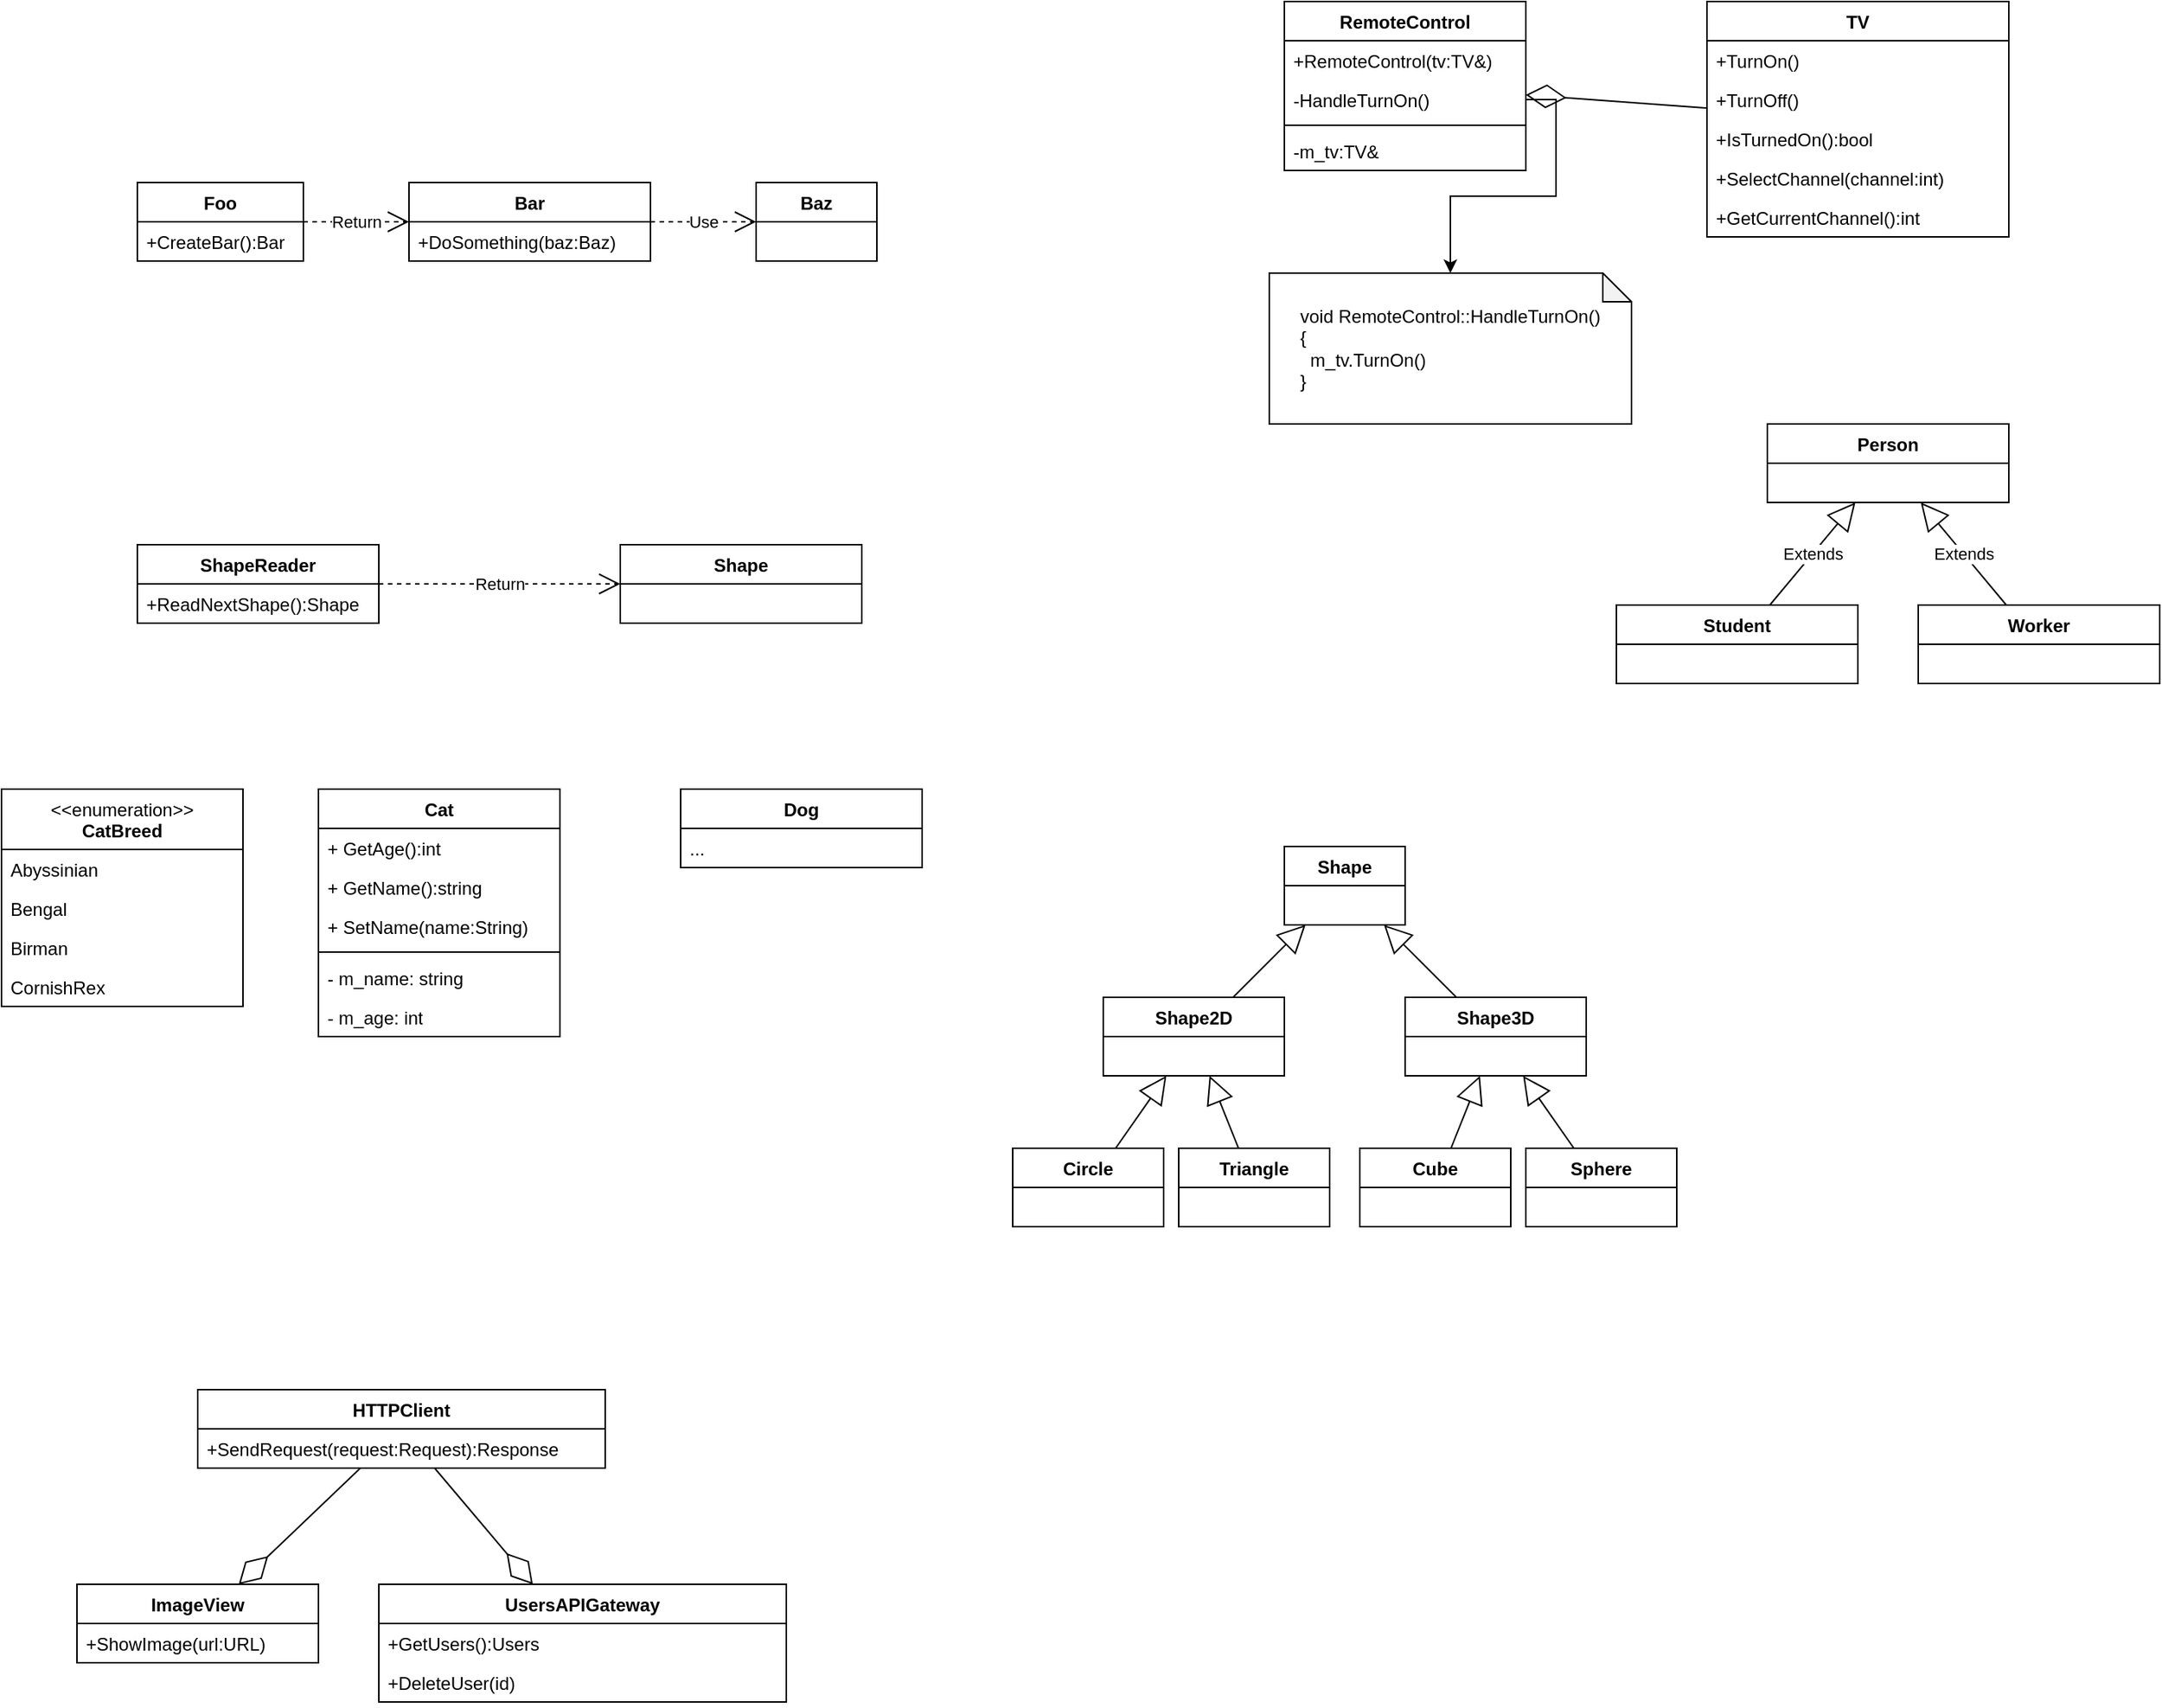 <mxfile version="24.2.5" type="device">
  <diagram id="yN4uamWbjuZGDqm8cbg6" name="Страница 1">
    <mxGraphModel dx="2074" dy="734" grid="1" gridSize="10" guides="1" tooltips="1" connect="1" arrows="1" fold="1" page="1" pageScale="1" pageWidth="827" pageHeight="1169" math="0" shadow="0">
      <root>
        <mxCell id="0" />
        <mxCell id="1" parent="0" />
        <mxCell id="LEEe3PYRZzJLNCYXb-5_-1" value="TV" style="swimlane;fontStyle=1;align=center;verticalAlign=top;childLayout=stackLayout;horizontal=1;startSize=26;horizontalStack=0;resizeParent=1;resizeParentMax=0;resizeLast=0;collapsible=1;marginBottom=0;" parent="1" vertex="1">
          <mxGeometry x="360" y="120" width="200" height="156" as="geometry" />
        </mxCell>
        <mxCell id="LEEe3PYRZzJLNCYXb-5_-7" value="+TurnOn()" style="text;strokeColor=none;fillColor=none;align=left;verticalAlign=top;spacingLeft=4;spacingRight=4;overflow=hidden;rotatable=0;points=[[0,0.5],[1,0.5]];portConstraint=eastwest;" parent="LEEe3PYRZzJLNCYXb-5_-1" vertex="1">
          <mxGeometry y="26" width="200" height="26" as="geometry" />
        </mxCell>
        <mxCell id="LEEe3PYRZzJLNCYXb-5_-8" value="+TurnOff()" style="text;strokeColor=none;fillColor=none;align=left;verticalAlign=top;spacingLeft=4;spacingRight=4;overflow=hidden;rotatable=0;points=[[0,0.5],[1,0.5]];portConstraint=eastwest;" parent="LEEe3PYRZzJLNCYXb-5_-1" vertex="1">
          <mxGeometry y="52" width="200" height="26" as="geometry" />
        </mxCell>
        <mxCell id="LEEe3PYRZzJLNCYXb-5_-9" value="+IsTurnedOn():bool" style="text;strokeColor=none;fillColor=none;align=left;verticalAlign=top;spacingLeft=4;spacingRight=4;overflow=hidden;rotatable=0;points=[[0,0.5],[1,0.5]];portConstraint=eastwest;" parent="LEEe3PYRZzJLNCYXb-5_-1" vertex="1">
          <mxGeometry y="78" width="200" height="26" as="geometry" />
        </mxCell>
        <mxCell id="LEEe3PYRZzJLNCYXb-5_-10" value="+SelectChannel(channel:int)" style="text;strokeColor=none;fillColor=none;align=left;verticalAlign=top;spacingLeft=4;spacingRight=4;overflow=hidden;rotatable=0;points=[[0,0.5],[1,0.5]];portConstraint=eastwest;" parent="LEEe3PYRZzJLNCYXb-5_-1" vertex="1">
          <mxGeometry y="104" width="200" height="26" as="geometry" />
        </mxCell>
        <mxCell id="LEEe3PYRZzJLNCYXb-5_-11" value="+GetCurrentChannel():int" style="text;strokeColor=none;fillColor=none;align=left;verticalAlign=top;spacingLeft=4;spacingRight=4;overflow=hidden;rotatable=0;points=[[0,0.5],[1,0.5]];portConstraint=eastwest;" parent="LEEe3PYRZzJLNCYXb-5_-1" vertex="1">
          <mxGeometry y="130" width="200" height="26" as="geometry" />
        </mxCell>
        <mxCell id="LEEe3PYRZzJLNCYXb-5_-5" value="RemoteControl" style="swimlane;fontStyle=1;align=center;verticalAlign=top;childLayout=stackLayout;horizontal=1;startSize=26;horizontalStack=0;resizeParent=1;resizeParentMax=0;resizeLast=0;collapsible=1;marginBottom=0;" parent="1" vertex="1">
          <mxGeometry x="80" y="120" width="160" height="112" as="geometry" />
        </mxCell>
        <mxCell id="LEEe3PYRZzJLNCYXb-5_-12" value="+RemoteControl(tv:TV&amp;)" style="text;strokeColor=none;fillColor=none;align=left;verticalAlign=top;spacingLeft=4;spacingRight=4;overflow=hidden;rotatable=0;points=[[0,0.5],[1,0.5]];portConstraint=eastwest;" parent="LEEe3PYRZzJLNCYXb-5_-5" vertex="1">
          <mxGeometry y="26" width="160" height="26" as="geometry" />
        </mxCell>
        <mxCell id="LEEe3PYRZzJLNCYXb-5_-15" value="-HandleTurnOn()" style="text;strokeColor=none;fillColor=none;align=left;verticalAlign=top;spacingLeft=4;spacingRight=4;overflow=hidden;rotatable=0;points=[[0,0.5],[1,0.5]];portConstraint=eastwest;" parent="LEEe3PYRZzJLNCYXb-5_-5" vertex="1">
          <mxGeometry y="52" width="160" height="26" as="geometry" />
        </mxCell>
        <mxCell id="LEEe3PYRZzJLNCYXb-5_-13" value="" style="line;strokeWidth=1;fillColor=none;align=left;verticalAlign=middle;spacingTop=-1;spacingLeft=3;spacingRight=3;rotatable=0;labelPosition=right;points=[];portConstraint=eastwest;" parent="LEEe3PYRZzJLNCYXb-5_-5" vertex="1">
          <mxGeometry y="78" width="160" height="8" as="geometry" />
        </mxCell>
        <mxCell id="LEEe3PYRZzJLNCYXb-5_-6" value="-m_tv:TV&amp;" style="text;strokeColor=none;fillColor=none;align=left;verticalAlign=top;spacingLeft=4;spacingRight=4;overflow=hidden;rotatable=0;points=[[0,0.5],[1,0.5]];portConstraint=eastwest;" parent="LEEe3PYRZzJLNCYXb-5_-5" vertex="1">
          <mxGeometry y="86" width="160" height="26" as="geometry" />
        </mxCell>
        <mxCell id="LEEe3PYRZzJLNCYXb-5_-14" value="" style="endArrow=diamondThin;endFill=0;endSize=24;html=1;" parent="1" source="LEEe3PYRZzJLNCYXb-5_-1" target="LEEe3PYRZzJLNCYXb-5_-5" edge="1">
          <mxGeometry width="160" relative="1" as="geometry">
            <mxPoint x="50" y="410" as="sourcePoint" />
            <mxPoint x="210" y="410" as="targetPoint" />
          </mxGeometry>
        </mxCell>
        <mxCell id="LEEe3PYRZzJLNCYXb-5_-17" value="&lt;div style=&quot;text-align: left&quot;&gt;&lt;span&gt;void RemoteControl::HandleTurnOn()&lt;/span&gt;&lt;/div&gt;&lt;div style=&quot;text-align: left&quot;&gt;&lt;span&gt;{&lt;/span&gt;&lt;/div&gt;&lt;div style=&quot;text-align: left&quot;&gt;&lt;span&gt;&amp;nbsp; m_tv.TurnOn()&lt;/span&gt;&lt;/div&gt;&lt;div style=&quot;text-align: left&quot;&gt;&lt;span&gt;}&lt;/span&gt;&lt;/div&gt;" style="shape=note;whiteSpace=wrap;html=1;backgroundOutline=1;darkOpacity=0.05;size=19;" parent="1" vertex="1">
          <mxGeometry x="70" y="300" width="240" height="100" as="geometry" />
        </mxCell>
        <mxCell id="LEEe3PYRZzJLNCYXb-5_-18" style="edgeStyle=orthogonalEdgeStyle;rounded=0;orthogonalLoop=1;jettySize=auto;html=1;" parent="1" source="LEEe3PYRZzJLNCYXb-5_-15" target="LEEe3PYRZzJLNCYXb-5_-17" edge="1">
          <mxGeometry relative="1" as="geometry" />
        </mxCell>
        <mxCell id="s31DPwUx9RCKBZJJSV05-1" value="Person" style="swimlane;fontStyle=1;align=center;verticalAlign=top;childLayout=stackLayout;horizontal=1;startSize=26;horizontalStack=0;resizeParent=1;resizeParentMax=0;resizeLast=0;collapsible=1;marginBottom=0;" parent="1" vertex="1">
          <mxGeometry x="400" y="400" width="160" height="52" as="geometry" />
        </mxCell>
        <mxCell id="s31DPwUx9RCKBZJJSV05-5" value="Student" style="swimlane;fontStyle=1;align=center;verticalAlign=top;childLayout=stackLayout;horizontal=1;startSize=26;horizontalStack=0;resizeParent=1;resizeParentMax=0;resizeLast=0;collapsible=1;marginBottom=0;" parent="1" vertex="1">
          <mxGeometry x="300" y="520" width="160" height="52" as="geometry" />
        </mxCell>
        <mxCell id="s31DPwUx9RCKBZJJSV05-6" value="Worker" style="swimlane;fontStyle=1;align=center;verticalAlign=top;childLayout=stackLayout;horizontal=1;startSize=26;horizontalStack=0;resizeParent=1;resizeParentMax=0;resizeLast=0;collapsible=1;marginBottom=0;" parent="1" vertex="1">
          <mxGeometry x="500" y="520" width="160" height="52" as="geometry" />
        </mxCell>
        <mxCell id="s31DPwUx9RCKBZJJSV05-7" value="Extends" style="endArrow=block;endSize=16;endFill=0;html=1;" parent="1" source="s31DPwUx9RCKBZJJSV05-5" target="s31DPwUx9RCKBZJJSV05-1" edge="1">
          <mxGeometry width="160" relative="1" as="geometry">
            <mxPoint x="350" y="480" as="sourcePoint" />
            <mxPoint x="510" y="480" as="targetPoint" />
          </mxGeometry>
        </mxCell>
        <mxCell id="s31DPwUx9RCKBZJJSV05-8" value="Extends" style="endArrow=block;endSize=16;endFill=0;html=1;" parent="1" source="s31DPwUx9RCKBZJJSV05-6" target="s31DPwUx9RCKBZJJSV05-1" edge="1">
          <mxGeometry width="160" relative="1" as="geometry">
            <mxPoint x="350" y="480" as="sourcePoint" />
            <mxPoint x="510" y="480" as="targetPoint" />
          </mxGeometry>
        </mxCell>
        <mxCell id="s31DPwUx9RCKBZJJSV05-9" value="Shape" style="swimlane;fontStyle=1;align=center;verticalAlign=top;childLayout=stackLayout;horizontal=1;startSize=26;horizontalStack=0;resizeParent=1;resizeParentMax=0;resizeLast=0;collapsible=1;marginBottom=0;" parent="1" vertex="1">
          <mxGeometry x="80" y="680" width="80" height="52" as="geometry" />
        </mxCell>
        <mxCell id="s31DPwUx9RCKBZJJSV05-10" value="Shape2D" style="swimlane;fontStyle=1;align=center;verticalAlign=top;childLayout=stackLayout;horizontal=1;startSize=26;horizontalStack=0;resizeParent=1;resizeParentMax=0;resizeLast=0;collapsible=1;marginBottom=0;" parent="1" vertex="1">
          <mxGeometry x="-40" y="780" width="120" height="52" as="geometry" />
        </mxCell>
        <mxCell id="s31DPwUx9RCKBZJJSV05-11" value="Shape3D" style="swimlane;fontStyle=1;align=center;verticalAlign=top;childLayout=stackLayout;horizontal=1;startSize=26;horizontalStack=0;resizeParent=1;resizeParentMax=0;resizeLast=0;collapsible=1;marginBottom=0;" parent="1" vertex="1">
          <mxGeometry x="160" y="780" width="120" height="52" as="geometry" />
        </mxCell>
        <mxCell id="s31DPwUx9RCKBZJJSV05-12" value="Circle" style="swimlane;fontStyle=1;align=center;verticalAlign=top;childLayout=stackLayout;horizontal=1;startSize=26;horizontalStack=0;resizeParent=1;resizeParentMax=0;resizeLast=0;collapsible=1;marginBottom=0;" parent="1" vertex="1">
          <mxGeometry x="-100" y="880" width="100" height="52" as="geometry" />
        </mxCell>
        <mxCell id="s31DPwUx9RCKBZJJSV05-13" value="Triangle" style="swimlane;fontStyle=1;align=center;verticalAlign=top;childLayout=stackLayout;horizontal=1;startSize=26;horizontalStack=0;resizeParent=1;resizeParentMax=0;resizeLast=0;collapsible=1;marginBottom=0;" parent="1" vertex="1">
          <mxGeometry x="10" y="880" width="100" height="52" as="geometry" />
        </mxCell>
        <mxCell id="s31DPwUx9RCKBZJJSV05-14" value="Cube" style="swimlane;fontStyle=1;align=center;verticalAlign=top;childLayout=stackLayout;horizontal=1;startSize=26;horizontalStack=0;resizeParent=1;resizeParentMax=0;resizeLast=0;collapsible=1;marginBottom=0;" parent="1" vertex="1">
          <mxGeometry x="130" y="880" width="100" height="52" as="geometry" />
        </mxCell>
        <mxCell id="s31DPwUx9RCKBZJJSV05-15" value="Sphere" style="swimlane;fontStyle=1;align=center;verticalAlign=top;childLayout=stackLayout;horizontal=1;startSize=26;horizontalStack=0;resizeParent=1;resizeParentMax=0;resizeLast=0;collapsible=1;marginBottom=0;" parent="1" vertex="1">
          <mxGeometry x="240" y="880" width="100" height="52" as="geometry" />
        </mxCell>
        <mxCell id="s31DPwUx9RCKBZJJSV05-16" value="" style="endArrow=block;endSize=16;endFill=0;html=1;" parent="1" source="s31DPwUx9RCKBZJJSV05-10" target="s31DPwUx9RCKBZJJSV05-9" edge="1">
          <mxGeometry width="160" relative="1" as="geometry">
            <mxPoint y="750" as="sourcePoint" />
            <mxPoint x="160" y="750" as="targetPoint" />
          </mxGeometry>
        </mxCell>
        <mxCell id="s31DPwUx9RCKBZJJSV05-17" value="" style="endArrow=block;endSize=16;endFill=0;html=1;" parent="1" source="s31DPwUx9RCKBZJJSV05-11" target="s31DPwUx9RCKBZJJSV05-9" edge="1">
          <mxGeometry width="160" relative="1" as="geometry">
            <mxPoint y="750" as="sourcePoint" />
            <mxPoint x="160" y="750" as="targetPoint" />
          </mxGeometry>
        </mxCell>
        <mxCell id="s31DPwUx9RCKBZJJSV05-18" value="" style="endArrow=block;endSize=16;endFill=0;html=1;" parent="1" source="s31DPwUx9RCKBZJJSV05-14" target="s31DPwUx9RCKBZJJSV05-11" edge="1">
          <mxGeometry width="160" relative="1" as="geometry">
            <mxPoint x="204" y="790" as="sourcePoint" />
            <mxPoint x="120" y="820" as="targetPoint" />
          </mxGeometry>
        </mxCell>
        <mxCell id="s31DPwUx9RCKBZJJSV05-19" value="" style="endArrow=block;endSize=16;endFill=0;html=1;" parent="1" source="s31DPwUx9RCKBZJJSV05-15" target="s31DPwUx9RCKBZJJSV05-11" edge="1">
          <mxGeometry width="160" relative="1" as="geometry">
            <mxPoint x="204" y="790" as="sourcePoint" />
            <mxPoint x="120" y="820" as="targetPoint" />
          </mxGeometry>
        </mxCell>
        <mxCell id="s31DPwUx9RCKBZJJSV05-20" value="" style="endArrow=block;endSize=16;endFill=0;html=1;" parent="1" source="s31DPwUx9RCKBZJJSV05-13" target="s31DPwUx9RCKBZJJSV05-10" edge="1">
          <mxGeometry width="160" relative="1" as="geometry">
            <mxPoint x="113.6" y="890" as="sourcePoint" />
            <mxPoint x="80.0" y="842" as="targetPoint" />
          </mxGeometry>
        </mxCell>
        <mxCell id="s31DPwUx9RCKBZJJSV05-21" value="" style="endArrow=block;endSize=16;endFill=0;html=1;" parent="1" source="s31DPwUx9RCKBZJJSV05-12" target="s31DPwUx9RCKBZJJSV05-10" edge="1">
          <mxGeometry width="160" relative="1" as="geometry">
            <mxPoint x="113.6" y="890" as="sourcePoint" />
            <mxPoint x="80.0" y="842" as="targetPoint" />
          </mxGeometry>
        </mxCell>
        <mxCell id="Q1-EeQ-NqZ19hB_-HoZO-5" value="ShapeReader" style="swimlane;fontStyle=1;align=center;verticalAlign=top;childLayout=stackLayout;horizontal=1;startSize=26;horizontalStack=0;resizeParent=1;resizeParentMax=0;resizeLast=0;collapsible=1;marginBottom=0;whiteSpace=wrap;html=1;" parent="1" vertex="1">
          <mxGeometry x="-680" y="480" width="160" height="52" as="geometry" />
        </mxCell>
        <mxCell id="Q1-EeQ-NqZ19hB_-HoZO-6" value="+ReadNextShape():Shape" style="text;strokeColor=none;fillColor=none;align=left;verticalAlign=top;spacingLeft=4;spacingRight=4;overflow=hidden;rotatable=0;points=[[0,0.5],[1,0.5]];portConstraint=eastwest;whiteSpace=wrap;html=1;" parent="Q1-EeQ-NqZ19hB_-HoZO-5" vertex="1">
          <mxGeometry y="26" width="160" height="26" as="geometry" />
        </mxCell>
        <mxCell id="Q1-EeQ-NqZ19hB_-HoZO-9" value="Shape" style="swimlane;fontStyle=1;align=center;verticalAlign=top;childLayout=stackLayout;horizontal=1;startSize=26;horizontalStack=0;resizeParent=1;resizeParentMax=0;resizeLast=0;collapsible=1;marginBottom=0;whiteSpace=wrap;html=1;" parent="1" vertex="1">
          <mxGeometry x="-360" y="480" width="160" height="52" as="geometry" />
        </mxCell>
        <mxCell id="Q1-EeQ-NqZ19hB_-HoZO-13" value="Return" style="endArrow=open;endSize=12;dashed=1;html=1;rounded=0;" parent="1" source="Q1-EeQ-NqZ19hB_-HoZO-5" target="Q1-EeQ-NqZ19hB_-HoZO-9" edge="1">
          <mxGeometry width="160" relative="1" as="geometry">
            <mxPoint x="-500" y="590" as="sourcePoint" />
            <mxPoint x="-340" y="590" as="targetPoint" />
          </mxGeometry>
        </mxCell>
        <mxCell id="Q1-EeQ-NqZ19hB_-HoZO-14" value="Foo" style="swimlane;fontStyle=1;align=center;verticalAlign=top;childLayout=stackLayout;horizontal=1;startSize=26;horizontalStack=0;resizeParent=1;resizeParentMax=0;resizeLast=0;collapsible=1;marginBottom=0;whiteSpace=wrap;html=1;" parent="1" vertex="1">
          <mxGeometry x="-680" y="240" width="110" height="52" as="geometry" />
        </mxCell>
        <mxCell id="Q1-EeQ-NqZ19hB_-HoZO-15" value="+CreateBar():Bar" style="text;strokeColor=none;fillColor=none;align=left;verticalAlign=top;spacingLeft=4;spacingRight=4;overflow=hidden;rotatable=0;points=[[0,0.5],[1,0.5]];portConstraint=eastwest;whiteSpace=wrap;html=1;" parent="Q1-EeQ-NqZ19hB_-HoZO-14" vertex="1">
          <mxGeometry y="26" width="110" height="26" as="geometry" />
        </mxCell>
        <mxCell id="Q1-EeQ-NqZ19hB_-HoZO-16" value="Bar" style="swimlane;fontStyle=1;align=center;verticalAlign=top;childLayout=stackLayout;horizontal=1;startSize=26;horizontalStack=0;resizeParent=1;resizeParentMax=0;resizeLast=0;collapsible=1;marginBottom=0;whiteSpace=wrap;html=1;" parent="1" vertex="1">
          <mxGeometry x="-500" y="240" width="160" height="52" as="geometry" />
        </mxCell>
        <mxCell id="Q1-EeQ-NqZ19hB_-HoZO-17" value="+DoSomething(baz:Baz)" style="text;strokeColor=none;fillColor=none;align=left;verticalAlign=top;spacingLeft=4;spacingRight=4;overflow=hidden;rotatable=0;points=[[0,0.5],[1,0.5]];portConstraint=eastwest;whiteSpace=wrap;html=1;" parent="Q1-EeQ-NqZ19hB_-HoZO-16" vertex="1">
          <mxGeometry y="26" width="160" height="26" as="geometry" />
        </mxCell>
        <mxCell id="Q1-EeQ-NqZ19hB_-HoZO-18" value="Baz" style="swimlane;fontStyle=1;align=center;verticalAlign=top;childLayout=stackLayout;horizontal=1;startSize=26;horizontalStack=0;resizeParent=1;resizeParentMax=0;resizeLast=0;collapsible=1;marginBottom=0;whiteSpace=wrap;html=1;" parent="1" vertex="1">
          <mxGeometry x="-270" y="240" width="80" height="52" as="geometry" />
        </mxCell>
        <mxCell id="Q1-EeQ-NqZ19hB_-HoZO-20" value="Return" style="endArrow=open;endSize=12;dashed=1;html=1;rounded=0;" parent="1" source="Q1-EeQ-NqZ19hB_-HoZO-14" target="Q1-EeQ-NqZ19hB_-HoZO-16" edge="1">
          <mxGeometry width="160" relative="1" as="geometry">
            <mxPoint x="-450" y="340" as="sourcePoint" />
            <mxPoint x="-290" y="340" as="targetPoint" />
          </mxGeometry>
        </mxCell>
        <mxCell id="Q1-EeQ-NqZ19hB_-HoZO-21" value="Use" style="endArrow=open;endSize=12;dashed=1;html=1;rounded=0;" parent="1" source="Q1-EeQ-NqZ19hB_-HoZO-16" target="Q1-EeQ-NqZ19hB_-HoZO-18" edge="1">
          <mxGeometry width="160" relative="1" as="geometry">
            <mxPoint x="-510" y="276" as="sourcePoint" />
            <mxPoint x="-410" y="276" as="targetPoint" />
          </mxGeometry>
        </mxCell>
        <mxCell id="k_WOViQdDleKNS3Q56sM-1" value="Cat" style="swimlane;fontStyle=1;align=center;verticalAlign=top;childLayout=stackLayout;horizontal=1;startSize=26;horizontalStack=0;resizeParent=1;resizeParentMax=0;resizeLast=0;collapsible=1;marginBottom=0;whiteSpace=wrap;html=1;" vertex="1" parent="1">
          <mxGeometry x="-560" y="642" width="160" height="164" as="geometry" />
        </mxCell>
        <mxCell id="k_WOViQdDleKNS3Q56sM-6" value="+ GetAge():int" style="text;strokeColor=none;fillColor=none;align=left;verticalAlign=top;spacingLeft=4;spacingRight=4;overflow=hidden;rotatable=0;points=[[0,0.5],[1,0.5]];portConstraint=eastwest;whiteSpace=wrap;html=1;" vertex="1" parent="k_WOViQdDleKNS3Q56sM-1">
          <mxGeometry y="26" width="160" height="26" as="geometry" />
        </mxCell>
        <mxCell id="k_WOViQdDleKNS3Q56sM-2" value="+ GetName():string" style="text;strokeColor=none;fillColor=none;align=left;verticalAlign=top;spacingLeft=4;spacingRight=4;overflow=hidden;rotatable=0;points=[[0,0.5],[1,0.5]];portConstraint=eastwest;whiteSpace=wrap;html=1;" vertex="1" parent="k_WOViQdDleKNS3Q56sM-1">
          <mxGeometry y="52" width="160" height="26" as="geometry" />
        </mxCell>
        <mxCell id="k_WOViQdDleKNS3Q56sM-4" value="+ SetName(name:String)" style="text;strokeColor=none;fillColor=none;align=left;verticalAlign=top;spacingLeft=4;spacingRight=4;overflow=hidden;rotatable=0;points=[[0,0.5],[1,0.5]];portConstraint=eastwest;whiteSpace=wrap;html=1;" vertex="1" parent="k_WOViQdDleKNS3Q56sM-1">
          <mxGeometry y="78" width="160" height="26" as="geometry" />
        </mxCell>
        <mxCell id="k_WOViQdDleKNS3Q56sM-3" value="" style="line;strokeWidth=1;fillColor=none;align=left;verticalAlign=middle;spacingTop=-1;spacingLeft=3;spacingRight=3;rotatable=0;labelPosition=right;points=[];portConstraint=eastwest;strokeColor=inherit;" vertex="1" parent="k_WOViQdDleKNS3Q56sM-1">
          <mxGeometry y="104" width="160" height="8" as="geometry" />
        </mxCell>
        <mxCell id="k_WOViQdDleKNS3Q56sM-5" value="- m_name: string" style="text;strokeColor=none;fillColor=none;align=left;verticalAlign=top;spacingLeft=4;spacingRight=4;overflow=hidden;rotatable=0;points=[[0,0.5],[1,0.5]];portConstraint=eastwest;whiteSpace=wrap;html=1;" vertex="1" parent="k_WOViQdDleKNS3Q56sM-1">
          <mxGeometry y="112" width="160" height="26" as="geometry" />
        </mxCell>
        <mxCell id="k_WOViQdDleKNS3Q56sM-7" value="- m_age: int" style="text;strokeColor=none;fillColor=none;align=left;verticalAlign=top;spacingLeft=4;spacingRight=4;overflow=hidden;rotatable=0;points=[[0,0.5],[1,0.5]];portConstraint=eastwest;whiteSpace=wrap;html=1;" vertex="1" parent="k_WOViQdDleKNS3Q56sM-1">
          <mxGeometry y="138" width="160" height="26" as="geometry" />
        </mxCell>
        <mxCell id="k_WOViQdDleKNS3Q56sM-8" value="Dog" style="swimlane;fontStyle=1;align=center;verticalAlign=top;childLayout=stackLayout;horizontal=1;startSize=26;horizontalStack=0;resizeParent=1;resizeParentMax=0;resizeLast=0;collapsible=1;marginBottom=0;whiteSpace=wrap;html=1;" vertex="1" parent="1">
          <mxGeometry x="-320" y="642" width="160" height="52" as="geometry" />
        </mxCell>
        <mxCell id="k_WOViQdDleKNS3Q56sM-15" value="..." style="text;strokeColor=none;fillColor=none;align=left;verticalAlign=top;spacingLeft=4;spacingRight=4;overflow=hidden;rotatable=0;points=[[0,0.5],[1,0.5]];portConstraint=eastwest;whiteSpace=wrap;html=1;" vertex="1" parent="k_WOViQdDleKNS3Q56sM-8">
          <mxGeometry y="26" width="160" height="26" as="geometry" />
        </mxCell>
        <mxCell id="k_WOViQdDleKNS3Q56sM-16" value="&lt;div&gt;&lt;span style=&quot;font-weight: normal;&quot;&gt;&amp;lt;&amp;lt;enumeration&amp;gt;&amp;gt;&lt;/span&gt;&lt;/div&gt;CatBreed" style="swimlane;fontStyle=1;align=center;verticalAlign=top;childLayout=stackLayout;horizontal=1;startSize=40;horizontalStack=0;resizeParent=1;resizeParentMax=0;resizeLast=0;collapsible=1;marginBottom=0;whiteSpace=wrap;html=1;" vertex="1" parent="1">
          <mxGeometry x="-770" y="642" width="160" height="144" as="geometry" />
        </mxCell>
        <mxCell id="k_WOViQdDleKNS3Q56sM-18" value="Abyssinian" style="text;strokeColor=none;fillColor=none;align=left;verticalAlign=top;spacingLeft=4;spacingRight=4;overflow=hidden;rotatable=0;points=[[0,0.5],[1,0.5]];portConstraint=eastwest;whiteSpace=wrap;html=1;" vertex="1" parent="k_WOViQdDleKNS3Q56sM-16">
          <mxGeometry y="40" width="160" height="26" as="geometry" />
        </mxCell>
        <mxCell id="k_WOViQdDleKNS3Q56sM-17" value="Bengal" style="text;strokeColor=none;fillColor=none;align=left;verticalAlign=top;spacingLeft=4;spacingRight=4;overflow=hidden;rotatable=0;points=[[0,0.5],[1,0.5]];portConstraint=eastwest;whiteSpace=wrap;html=1;" vertex="1" parent="k_WOViQdDleKNS3Q56sM-16">
          <mxGeometry y="66" width="160" height="26" as="geometry" />
        </mxCell>
        <mxCell id="k_WOViQdDleKNS3Q56sM-19" value="Birman" style="text;strokeColor=none;fillColor=none;align=left;verticalAlign=top;spacingLeft=4;spacingRight=4;overflow=hidden;rotatable=0;points=[[0,0.5],[1,0.5]];portConstraint=eastwest;whiteSpace=wrap;html=1;" vertex="1" parent="k_WOViQdDleKNS3Q56sM-16">
          <mxGeometry y="92" width="160" height="26" as="geometry" />
        </mxCell>
        <mxCell id="k_WOViQdDleKNS3Q56sM-20" value="CornishRex" style="text;strokeColor=none;fillColor=none;align=left;verticalAlign=top;spacingLeft=4;spacingRight=4;overflow=hidden;rotatable=0;points=[[0,0.5],[1,0.5]];portConstraint=eastwest;whiteSpace=wrap;html=1;" vertex="1" parent="k_WOViQdDleKNS3Q56sM-16">
          <mxGeometry y="118" width="160" height="26" as="geometry" />
        </mxCell>
        <mxCell id="k_WOViQdDleKNS3Q56sM-21" value="HTTPClient" style="swimlane;fontStyle=1;align=center;verticalAlign=top;childLayout=stackLayout;horizontal=1;startSize=26;horizontalStack=0;resizeParent=1;resizeParentMax=0;resizeLast=0;collapsible=1;marginBottom=0;whiteSpace=wrap;html=1;" vertex="1" parent="1">
          <mxGeometry x="-640" y="1040" width="270" height="52" as="geometry" />
        </mxCell>
        <mxCell id="k_WOViQdDleKNS3Q56sM-22" value="+SendRequest(request:Request):Response" style="text;strokeColor=none;fillColor=none;align=left;verticalAlign=top;spacingLeft=4;spacingRight=4;overflow=hidden;rotatable=0;points=[[0,0.5],[1,0.5]];portConstraint=eastwest;whiteSpace=wrap;html=1;" vertex="1" parent="k_WOViQdDleKNS3Q56sM-21">
          <mxGeometry y="26" width="270" height="26" as="geometry" />
        </mxCell>
        <mxCell id="k_WOViQdDleKNS3Q56sM-25" value="ImageView" style="swimlane;fontStyle=1;align=center;verticalAlign=top;childLayout=stackLayout;horizontal=1;startSize=26;horizontalStack=0;resizeParent=1;resizeParentMax=0;resizeLast=0;collapsible=1;marginBottom=0;whiteSpace=wrap;html=1;" vertex="1" parent="1">
          <mxGeometry x="-720" y="1169" width="160" height="52" as="geometry" />
        </mxCell>
        <mxCell id="k_WOViQdDleKNS3Q56sM-26" value="+ShowImage(url:URL)" style="text;strokeColor=none;fillColor=none;align=left;verticalAlign=top;spacingLeft=4;spacingRight=4;overflow=hidden;rotatable=0;points=[[0,0.5],[1,0.5]];portConstraint=eastwest;whiteSpace=wrap;html=1;" vertex="1" parent="k_WOViQdDleKNS3Q56sM-25">
          <mxGeometry y="26" width="160" height="26" as="geometry" />
        </mxCell>
        <mxCell id="k_WOViQdDleKNS3Q56sM-27" value="" style="endArrow=diamondThin;endFill=0;endSize=24;html=1;rounded=0;" edge="1" parent="1" source="k_WOViQdDleKNS3Q56sM-21" target="k_WOViQdDleKNS3Q56sM-25">
          <mxGeometry width="160" relative="1" as="geometry">
            <mxPoint x="-690" y="1280" as="sourcePoint" />
            <mxPoint x="-530" y="1280" as="targetPoint" />
          </mxGeometry>
        </mxCell>
        <mxCell id="k_WOViQdDleKNS3Q56sM-28" value="UsersAPIGateway" style="swimlane;fontStyle=1;align=center;verticalAlign=top;childLayout=stackLayout;horizontal=1;startSize=26;horizontalStack=0;resizeParent=1;resizeParentMax=0;resizeLast=0;collapsible=1;marginBottom=0;whiteSpace=wrap;html=1;" vertex="1" parent="1">
          <mxGeometry x="-520" y="1169" width="270" height="78" as="geometry" />
        </mxCell>
        <mxCell id="k_WOViQdDleKNS3Q56sM-29" value="+GetUsers():Users" style="text;strokeColor=none;fillColor=none;align=left;verticalAlign=top;spacingLeft=4;spacingRight=4;overflow=hidden;rotatable=0;points=[[0,0.5],[1,0.5]];portConstraint=eastwest;whiteSpace=wrap;html=1;" vertex="1" parent="k_WOViQdDleKNS3Q56sM-28">
          <mxGeometry y="26" width="270" height="26" as="geometry" />
        </mxCell>
        <mxCell id="k_WOViQdDleKNS3Q56sM-30" value="+DeleteUser(id)" style="text;strokeColor=none;fillColor=none;align=left;verticalAlign=top;spacingLeft=4;spacingRight=4;overflow=hidden;rotatable=0;points=[[0,0.5],[1,0.5]];portConstraint=eastwest;whiteSpace=wrap;html=1;" vertex="1" parent="k_WOViQdDleKNS3Q56sM-28">
          <mxGeometry y="52" width="270" height="26" as="geometry" />
        </mxCell>
        <mxCell id="k_WOViQdDleKNS3Q56sM-31" value="" style="endArrow=diamondThin;endFill=0;endSize=24;html=1;rounded=0;" edge="1" parent="1" source="k_WOViQdDleKNS3Q56sM-21" target="k_WOViQdDleKNS3Q56sM-28">
          <mxGeometry width="160" relative="1" as="geometry">
            <mxPoint x="-690" y="1280" as="sourcePoint" />
            <mxPoint x="-530" y="1280" as="targetPoint" />
          </mxGeometry>
        </mxCell>
      </root>
    </mxGraphModel>
  </diagram>
</mxfile>
